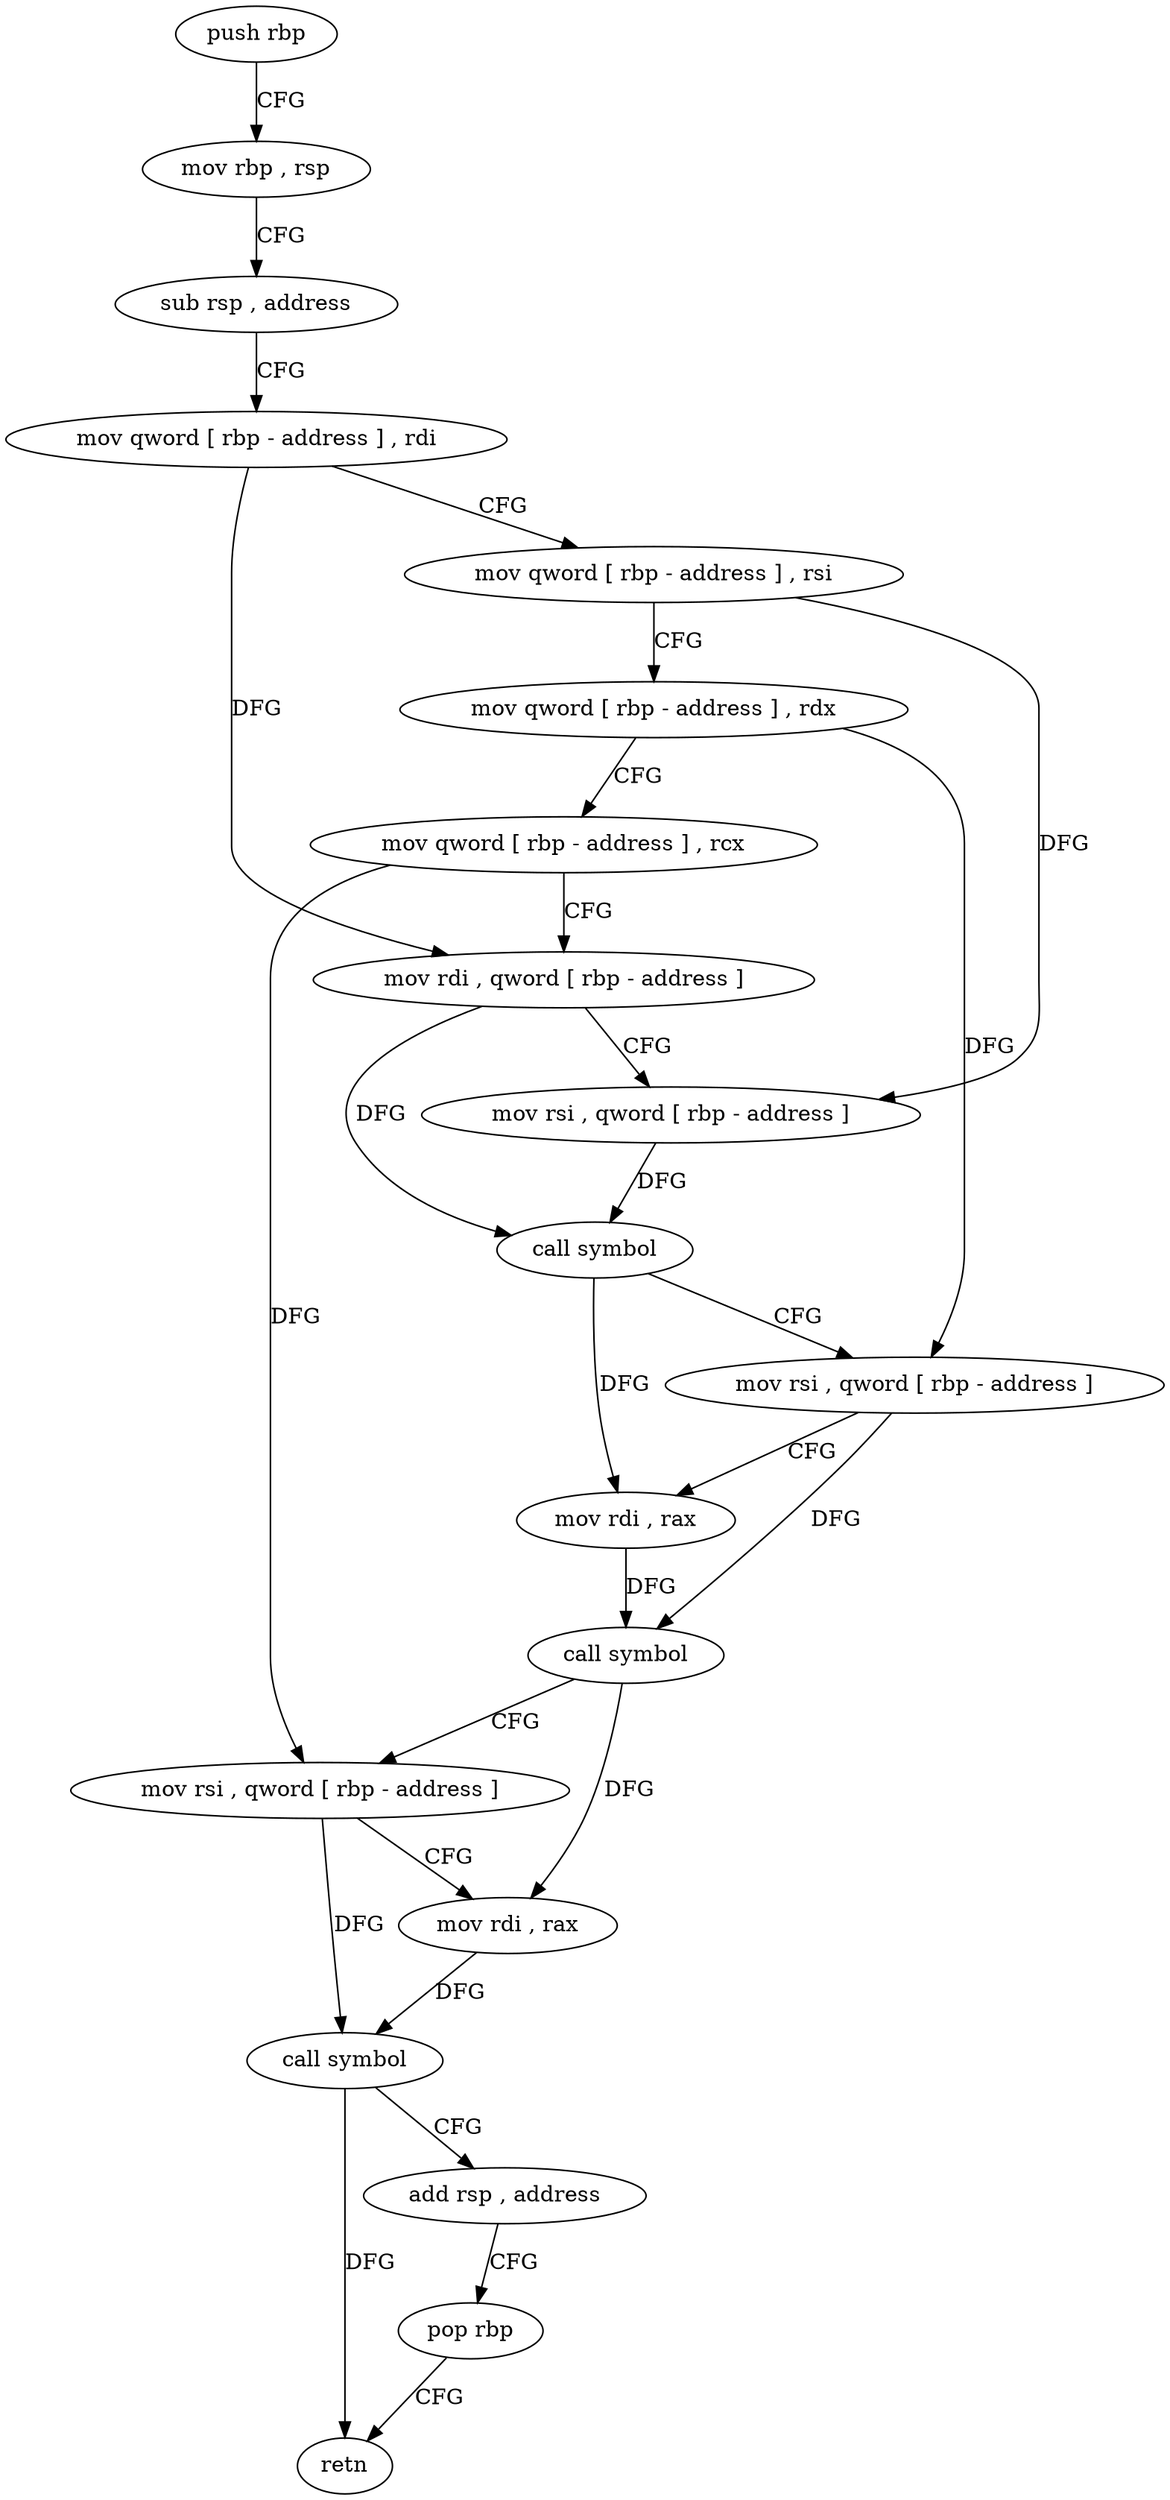 digraph "func" {
"4243568" [label = "push rbp" ]
"4243569" [label = "mov rbp , rsp" ]
"4243572" [label = "sub rsp , address" ]
"4243576" [label = "mov qword [ rbp - address ] , rdi" ]
"4243580" [label = "mov qword [ rbp - address ] , rsi" ]
"4243584" [label = "mov qword [ rbp - address ] , rdx" ]
"4243588" [label = "mov qword [ rbp - address ] , rcx" ]
"4243592" [label = "mov rdi , qword [ rbp - address ]" ]
"4243596" [label = "mov rsi , qword [ rbp - address ]" ]
"4243600" [label = "call symbol" ]
"4243605" [label = "mov rsi , qword [ rbp - address ]" ]
"4243609" [label = "mov rdi , rax" ]
"4243612" [label = "call symbol" ]
"4243617" [label = "mov rsi , qword [ rbp - address ]" ]
"4243621" [label = "mov rdi , rax" ]
"4243624" [label = "call symbol" ]
"4243629" [label = "add rsp , address" ]
"4243633" [label = "pop rbp" ]
"4243634" [label = "retn" ]
"4243568" -> "4243569" [ label = "CFG" ]
"4243569" -> "4243572" [ label = "CFG" ]
"4243572" -> "4243576" [ label = "CFG" ]
"4243576" -> "4243580" [ label = "CFG" ]
"4243576" -> "4243592" [ label = "DFG" ]
"4243580" -> "4243584" [ label = "CFG" ]
"4243580" -> "4243596" [ label = "DFG" ]
"4243584" -> "4243588" [ label = "CFG" ]
"4243584" -> "4243605" [ label = "DFG" ]
"4243588" -> "4243592" [ label = "CFG" ]
"4243588" -> "4243617" [ label = "DFG" ]
"4243592" -> "4243596" [ label = "CFG" ]
"4243592" -> "4243600" [ label = "DFG" ]
"4243596" -> "4243600" [ label = "DFG" ]
"4243600" -> "4243605" [ label = "CFG" ]
"4243600" -> "4243609" [ label = "DFG" ]
"4243605" -> "4243609" [ label = "CFG" ]
"4243605" -> "4243612" [ label = "DFG" ]
"4243609" -> "4243612" [ label = "DFG" ]
"4243612" -> "4243617" [ label = "CFG" ]
"4243612" -> "4243621" [ label = "DFG" ]
"4243617" -> "4243621" [ label = "CFG" ]
"4243617" -> "4243624" [ label = "DFG" ]
"4243621" -> "4243624" [ label = "DFG" ]
"4243624" -> "4243629" [ label = "CFG" ]
"4243624" -> "4243634" [ label = "DFG" ]
"4243629" -> "4243633" [ label = "CFG" ]
"4243633" -> "4243634" [ label = "CFG" ]
}
